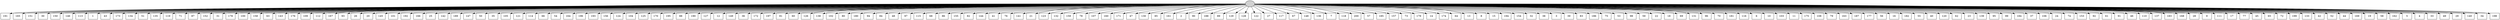 digraph G {
0[style=filled, fillcolor=grey82, label=""];
1[shape=box,style=filled, fillcolor=white,label="191\n"];
2[shape=box,style=filled, fillcolor=white,label="165\n"];
3[shape=box,style=filled, fillcolor=white,label="151\n"];
4[shape=box,style=filled, fillcolor=white,label="30\n"];
5[shape=box,style=filled, fillcolor=white,label="150\n"];
6[shape=box,style=filled, fillcolor=white,label="146\n"];
7[shape=box,style=filled, fillcolor=white,label="113\n"];
8[shape=box,style=filled, fillcolor=white,label="1\n"];
9[shape=box,style=filled, fillcolor=white,label="43\n"];
10[shape=box,style=filled, fillcolor=white,label="173\n"];
11[shape=box,style=filled, fillcolor=white,label="134\n"];
12[shape=box,style=filled, fillcolor=white,label="51\n"];
13[shape=box,style=filled, fillcolor=white,label="135\n"];
14[shape=box,style=filled, fillcolor=white,label="119\n"];
15[shape=box,style=filled, fillcolor=white,label="71\n"];
16[shape=box,style=filled, fillcolor=white,label="87\n"];
17[shape=box,style=filled, fillcolor=white,label="152\n"];
18[shape=box,style=filled, fillcolor=white,label="31\n"];
19[shape=box,style=filled, fillcolor=white,label="178\n"];
20[shape=box,style=filled, fillcolor=white,label="100\n"];
21[shape=box,style=filled, fillcolor=white,label="158\n"];
22[shape=box,style=filled, fillcolor=white,label="63\n"];
23[shape=box,style=filled, fillcolor=white,label="143\n"];
24[shape=box,style=filled, fillcolor=white,label="176\n"];
25[shape=box,style=filled, fillcolor=white,label="109\n"];
26[shape=box,style=filled, fillcolor=white,label="112\n"];
27[shape=box,style=filled, fillcolor=white,label="167\n"];
28[shape=box,style=filled, fillcolor=white,label="93\n"];
29[shape=box,style=filled, fillcolor=white,label="26\n"];
30[shape=box,style=filled, fillcolor=white,label="20\n"];
31[shape=box,style=filled, fillcolor=white,label="145\n"];
32[shape=box,style=filled, fillcolor=white,label="101\n"];
33[shape=box,style=filled, fillcolor=white,label="192\n"];
34[shape=box,style=filled, fillcolor=white,label="166\n"];
35[shape=box,style=filled, fillcolor=white,label="25\n"];
36[shape=box,style=filled, fillcolor=white,label="142\n"];
37[shape=box,style=filled, fillcolor=white,label="189\n"];
38[shape=box,style=filled, fillcolor=white,label="147\n"];
39[shape=box,style=filled, fillcolor=white,label="50\n"];
40[shape=box,style=filled, fillcolor=white,label="35\n"];
41[shape=box,style=filled, fillcolor=white,label="105\n"];
42[shape=box,style=filled, fillcolor=white,label="121\n"];
43[shape=box,style=filled, fillcolor=white,label="114\n"];
44[shape=box,style=filled, fillcolor=white,label="66\n"];
45[shape=box,style=filled, fillcolor=white,label="54\n"];
46[shape=box,style=filled, fillcolor=white,label="164\n"];
47[shape=box,style=filled, fillcolor=white,label="196\n"];
48[shape=box,style=filled, fillcolor=white,label="193\n"];
49[shape=box,style=filled, fillcolor=white,label="156\n"];
50[shape=box,style=filled, fillcolor=white,label="124\n"];
51[shape=box,style=filled, fillcolor=white,label="104\n"];
52[shape=box,style=filled, fillcolor=white,label="125\n"];
53[shape=box,style=filled, fillcolor=white,label="170\n"];
54[shape=box,style=filled, fillcolor=white,label="195\n"];
55[shape=box,style=filled, fillcolor=white,label="88\n"];
56[shape=box,style=filled, fillcolor=white,label="190\n"];
57[shape=box,style=filled, fillcolor=white,label="127\n"];
58[shape=box,style=filled, fillcolor=white,label="12\n"];
59[shape=box,style=filled, fillcolor=white,label="149\n"];
60[shape=box,style=filled, fillcolor=white,label="36\n"];
61[shape=box,style=filled, fillcolor=white,label="172\n"];
62[shape=box,style=filled, fillcolor=white,label="197\n"];
63[shape=box,style=filled, fillcolor=white,label="81\n"];
64[shape=box,style=filled, fillcolor=white,label="60\n"];
65[shape=box,style=filled, fillcolor=white,label="126\n"];
66[shape=box,style=filled, fillcolor=white,label="138\n"];
67[shape=box,style=filled, fillcolor=white,label="102\n"];
68[shape=box,style=filled, fillcolor=white,label="80\n"];
69[shape=box,style=filled, fillcolor=white,label="180\n"];
70[shape=box,style=filled, fillcolor=white,label="94\n"];
71[shape=box,style=filled, fillcolor=white,label="84\n"];
72[shape=box,style=filled, fillcolor=white,label="48\n"];
73[shape=box,style=filled, fillcolor=white,label="97\n"];
74[shape=box,style=filled, fillcolor=white,label="115\n"];
75[shape=box,style=filled, fillcolor=white,label="68\n"];
76[shape=box,style=filled, fillcolor=white,label="86\n"];
77[shape=box,style=filled, fillcolor=white,label="155\n"];
78[shape=box,style=filled, fillcolor=white,label="82\n"];
79[shape=box,style=filled, fillcolor=white,label="144\n"];
80[shape=box,style=filled, fillcolor=white,label="41\n"];
81[shape=box,style=filled, fillcolor=white,label="76\n"];
82[shape=box,style=filled, fillcolor=white,label="141\n"];
83[shape=box,style=filled, fillcolor=white,label="21\n"];
84[shape=box,style=filled, fillcolor=white,label="123\n"];
85[shape=box,style=filled, fillcolor=white,label="132\n"];
86[shape=box,style=filled, fillcolor=white,label="159\n"];
87[shape=box,style=filled, fillcolor=white,label="78\n"];
88[shape=box,style=filled, fillcolor=white,label="107\n"];
89[shape=box,style=filled, fillcolor=white,label="160\n"];
90[shape=box,style=filled, fillcolor=white,label="171\n"];
91[shape=box,style=filled, fillcolor=white,label="47\n"];
92[shape=box,style=filled, fillcolor=white,label="130\n"];
93[shape=box,style=filled, fillcolor=white,label="85\n"];
94[shape=box,style=filled, fillcolor=white,label="161\n"];
95[shape=box,style=filled, fillcolor=white,label="2\n"];
96[shape=box,style=filled, fillcolor=white,label="90\n"];
97[shape=box,style=filled, fillcolor=white,label="188\n"];
98[shape=box,style=filled, fillcolor=white,label="89\n"];
99[shape=box,style=filled, fillcolor=white,label="129\n"];
100[shape=box,style=filled, fillcolor=white,label="128\n"];
101[shape=box,style=filled, fillcolor=white,label="122\n"];
102[shape=box,style=filled, fillcolor=white,label="27\n"];
103[shape=box,style=filled, fillcolor=white,label="117\n"];
104[shape=box,style=filled, fillcolor=white,label="67\n"];
105[shape=box,style=filled, fillcolor=white,label="148\n"];
106[shape=box,style=filled, fillcolor=white,label="136\n"];
107[shape=box,style=filled, fillcolor=white,label="7\n"];
108[shape=box,style=filled, fillcolor=white,label="118\n"];
109[shape=box,style=filled, fillcolor=white,label="200\n"];
110[shape=box,style=filled, fillcolor=white,label="57\n"];
111[shape=box,style=filled, fillcolor=white,label="185\n"];
112[shape=box,style=filled, fillcolor=white,label="157\n"];
113[shape=box,style=filled, fillcolor=white,label="73\n"];
114[shape=box,style=filled, fillcolor=white,label="179\n"];
115[shape=box,style=filled, fillcolor=white,label="14\n"];
116[shape=box,style=filled, fillcolor=white,label="174\n"];
117[shape=box,style=filled, fillcolor=white,label="64\n"];
118[shape=box,style=filled, fillcolor=white,label="13\n"];
119[shape=box,style=filled, fillcolor=white,label="8\n"];
120[shape=box,style=filled, fillcolor=white,label="15\n"];
121[shape=box,style=filled, fillcolor=white,label="194\n"];
122[shape=box,style=filled, fillcolor=white,label="154\n"];
123[shape=box,style=filled, fillcolor=white,label="32\n"];
124[shape=box,style=filled, fillcolor=white,label="38\n"];
125[shape=box,style=filled, fillcolor=white,label="3\n"];
126[shape=box,style=filled, fillcolor=white,label="39\n"];
127[shape=box,style=filled, fillcolor=white,label="83\n"];
128[shape=box,style=filled, fillcolor=white,label="186\n"];
129[shape=box,style=filled, fillcolor=white,label="75\n"];
130[shape=box,style=filled, fillcolor=white,label="53\n"];
131[shape=box,style=filled, fillcolor=white,label="98\n"];
132[shape=box,style=filled, fillcolor=white,label="59\n"];
133[shape=box,style=filled, fillcolor=white,label="22\n"];
134[shape=box,style=filled, fillcolor=white,label="18\n"];
135[shape=box,style=filled, fillcolor=white,label="69\n"];
136[shape=box,style=filled, fillcolor=white,label="131\n"];
137[shape=box,style=filled, fillcolor=white,label="96\n"];
138[shape=box,style=filled, fillcolor=white,label="70\n"];
139[shape=box,style=filled, fillcolor=white,label="181\n"];
140[shape=box,style=filled, fillcolor=white,label="116\n"];
141[shape=box,style=filled, fillcolor=white,label="6\n"];
142[shape=box,style=filled, fillcolor=white,label="10\n"];
143[shape=box,style=filled, fillcolor=white,label="103\n"];
144[shape=box,style=filled, fillcolor=white,label="11\n"];
145[shape=box,style=filled, fillcolor=white,label="175\n"];
146[shape=box,style=filled, fillcolor=white,label="108\n"];
147[shape=box,style=filled, fillcolor=white,label="79\n"];
148[shape=box,style=filled, fillcolor=white,label="163\n"];
149[shape=box,style=filled, fillcolor=white,label="187\n"];
150[shape=box,style=filled, fillcolor=white,label="177\n"];
151[shape=box,style=filled, fillcolor=white,label="56\n"];
152[shape=box,style=filled, fillcolor=white,label="16\n"];
153[shape=box,style=filled, fillcolor=white,label="182\n"];
154[shape=box,style=filled, fillcolor=white,label="55\n"];
155[shape=box,style=filled, fillcolor=white,label="40\n"];
156[shape=box,style=filled, fillcolor=white,label="120\n"];
157[shape=box,style=filled, fillcolor=white,label="62\n"];
158[shape=box,style=filled, fillcolor=white,label="23\n"];
159[shape=box,style=filled, fillcolor=white,label="139\n"];
160[shape=box,style=filled, fillcolor=white,label="95\n"];
161[shape=box,style=filled, fillcolor=white,label="99\n"];
162[shape=box,style=filled, fillcolor=white,label="184\n"];
163[shape=box,style=filled, fillcolor=white,label="37\n"];
164[shape=box,style=filled, fillcolor=white,label="106\n"];
165[shape=box,style=filled, fillcolor=white,label="24\n"];
166[shape=box,style=filled, fillcolor=white,label="74\n"];
167[shape=box,style=filled, fillcolor=white,label="153\n"];
168[shape=box,style=filled, fillcolor=white,label="92\n"];
169[shape=box,style=filled, fillcolor=white,label="61\n"];
170[shape=box,style=filled, fillcolor=white,label="91\n"];
171[shape=box,style=filled, fillcolor=white,label="46\n"];
172[shape=box,style=filled, fillcolor=white,label="110\n"];
173[shape=box,style=filled, fillcolor=white,label="137\n"];
174[shape=box,style=filled, fillcolor=white,label="183\n"];
175[shape=box,style=filled, fillcolor=white,label="168\n"];
176[shape=box,style=filled, fillcolor=white,label="28\n"];
177[shape=box,style=filled, fillcolor=white,label="9\n"];
178[shape=box,style=filled, fillcolor=white,label="111\n"];
179[shape=box,style=filled, fillcolor=white,label="17\n"];
180[shape=box,style=filled, fillcolor=white,label="77\n"];
181[shape=box,style=filled, fillcolor=white,label="45\n"];
182[shape=box,style=filled, fillcolor=white,label="65\n"];
183[shape=box,style=filled, fillcolor=white,label="72\n"];
184[shape=box,style=filled, fillcolor=white,label="199\n"];
185[shape=box,style=filled, fillcolor=white,label="133\n"];
186[shape=box,style=filled, fillcolor=white,label="42\n"];
187[shape=box,style=filled, fillcolor=white,label="52\n"];
188[shape=box,style=filled, fillcolor=white,label="44\n"];
189[shape=box,style=filled, fillcolor=white,label="169\n"];
190[shape=box,style=filled, fillcolor=white,label="19\n"];
191[shape=box,style=filled, fillcolor=white,label="58\n"];
192[shape=box,style=filled, fillcolor=white,label="162\n"];
193[shape=box,style=filled, fillcolor=white,label="5\n"];
194[shape=box,style=filled, fillcolor=white,label="4\n"];
195[shape=box,style=filled, fillcolor=white,label="33\n"];
196[shape=box,style=filled, fillcolor=white,label="49\n"];
197[shape=box,style=filled, fillcolor=white,label="29\n"];
198[shape=box,style=filled, fillcolor=white,label="140\n"];
199[shape=box,style=filled, fillcolor=white,label="34\n"];
200[shape=box,style=filled, fillcolor=white,label="198\n"];
0->1 ;
0->2 ;
0->3 ;
0->4 ;
0->5 ;
0->6 ;
0->7 ;
0->8 ;
0->9 ;
0->10 ;
0->11 ;
0->12 ;
0->13 ;
0->14 ;
0->15 ;
0->16 ;
0->17 ;
0->18 ;
0->19 ;
0->20 ;
0->21 ;
0->22 ;
0->23 ;
0->24 ;
0->25 ;
0->26 ;
0->27 ;
0->28 ;
0->29 ;
0->30 ;
0->31 ;
0->32 ;
0->33 ;
0->34 ;
0->35 ;
0->36 ;
0->37 ;
0->38 ;
0->39 ;
0->40 ;
0->41 ;
0->42 ;
0->43 ;
0->44 ;
0->45 ;
0->46 ;
0->47 ;
0->48 ;
0->49 ;
0->50 ;
0->51 ;
0->52 ;
0->53 ;
0->54 ;
0->55 ;
0->56 ;
0->57 ;
0->58 ;
0->59 ;
0->60 ;
0->61 ;
0->62 ;
0->63 ;
0->64 ;
0->65 ;
0->66 ;
0->67 ;
0->68 ;
0->69 ;
0->70 ;
0->71 ;
0->72 ;
0->73 ;
0->74 ;
0->75 ;
0->76 ;
0->77 ;
0->78 ;
0->79 ;
0->80 ;
0->81 ;
0->82 ;
0->83 ;
0->84 ;
0->85 ;
0->86 ;
0->87 ;
0->88 ;
0->89 ;
0->90 ;
0->91 ;
0->92 ;
0->93 ;
0->94 ;
0->95 ;
0->96 ;
0->97 ;
0->98 ;
0->99 ;
0->100 ;
0->101 ;
0->102 ;
0->103 ;
0->104 ;
0->105 ;
0->106 ;
0->107 ;
0->108 ;
0->109 ;
0->110 ;
0->111 ;
0->112 ;
0->113 ;
0->114 ;
0->115 ;
0->116 ;
0->117 ;
0->118 ;
0->119 ;
0->120 ;
0->121 ;
0->122 ;
0->123 ;
0->124 ;
0->125 ;
0->126 ;
0->127 ;
0->128 ;
0->129 ;
0->130 ;
0->131 ;
0->132 ;
0->133 ;
0->134 ;
0->135 ;
0->136 ;
0->137 ;
0->138 ;
0->139 ;
0->140 ;
0->141 ;
0->142 ;
0->143 ;
0->144 ;
0->145 ;
0->146 ;
0->147 ;
0->148 ;
0->149 ;
0->150 ;
0->151 ;
0->152 ;
0->153 ;
0->154 ;
0->155 ;
0->156 ;
0->157 ;
0->158 ;
0->159 ;
0->160 ;
0->161 ;
0->162 ;
0->163 ;
0->164 ;
0->165 ;
0->166 ;
0->167 ;
0->168 ;
0->169 ;
0->170 ;
0->171 ;
0->172 ;
0->173 ;
0->174 ;
0->175 ;
0->176 ;
0->177 ;
0->178 ;
0->179 ;
0->180 ;
0->181 ;
0->182 ;
0->183 ;
0->184 ;
0->185 ;
0->186 ;
0->187 ;
0->188 ;
0->189 ;
0->190 ;
0->191 ;
0->192 ;
0->193 ;
0->194 ;
0->195 ;
0->196 ;
0->197 ;
0->198 ;
0->199 ;
0->200 ;
}
